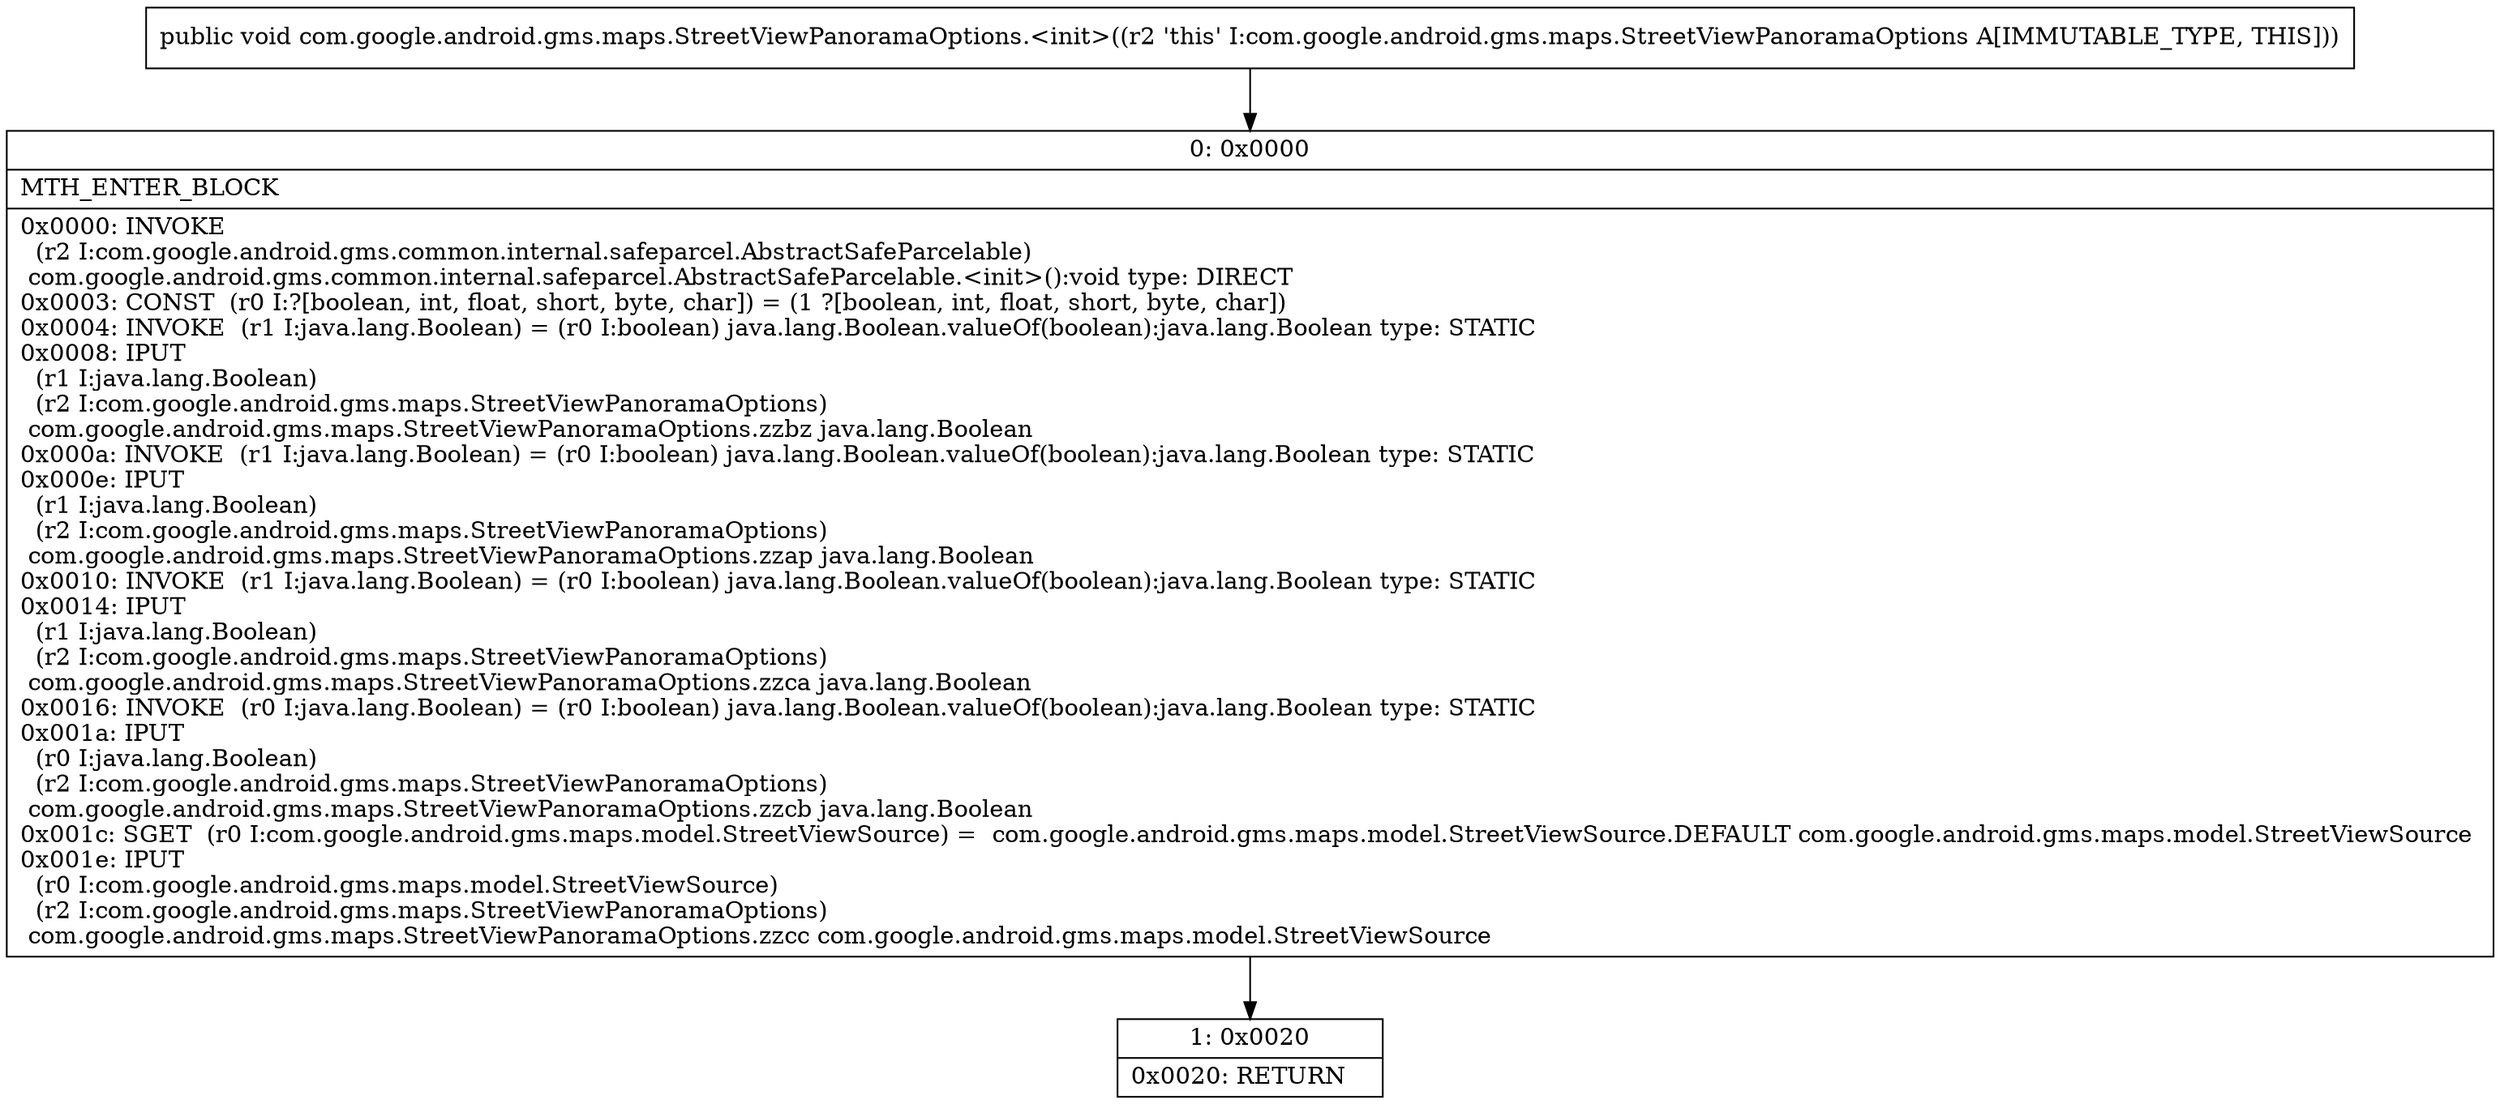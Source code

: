 digraph "CFG forcom.google.android.gms.maps.StreetViewPanoramaOptions.\<init\>()V" {
Node_0 [shape=record,label="{0\:\ 0x0000|MTH_ENTER_BLOCK\l|0x0000: INVOKE  \l  (r2 I:com.google.android.gms.common.internal.safeparcel.AbstractSafeParcelable)\l com.google.android.gms.common.internal.safeparcel.AbstractSafeParcelable.\<init\>():void type: DIRECT \l0x0003: CONST  (r0 I:?[boolean, int, float, short, byte, char]) = (1 ?[boolean, int, float, short, byte, char]) \l0x0004: INVOKE  (r1 I:java.lang.Boolean) = (r0 I:boolean) java.lang.Boolean.valueOf(boolean):java.lang.Boolean type: STATIC \l0x0008: IPUT  \l  (r1 I:java.lang.Boolean)\l  (r2 I:com.google.android.gms.maps.StreetViewPanoramaOptions)\l com.google.android.gms.maps.StreetViewPanoramaOptions.zzbz java.lang.Boolean \l0x000a: INVOKE  (r1 I:java.lang.Boolean) = (r0 I:boolean) java.lang.Boolean.valueOf(boolean):java.lang.Boolean type: STATIC \l0x000e: IPUT  \l  (r1 I:java.lang.Boolean)\l  (r2 I:com.google.android.gms.maps.StreetViewPanoramaOptions)\l com.google.android.gms.maps.StreetViewPanoramaOptions.zzap java.lang.Boolean \l0x0010: INVOKE  (r1 I:java.lang.Boolean) = (r0 I:boolean) java.lang.Boolean.valueOf(boolean):java.lang.Boolean type: STATIC \l0x0014: IPUT  \l  (r1 I:java.lang.Boolean)\l  (r2 I:com.google.android.gms.maps.StreetViewPanoramaOptions)\l com.google.android.gms.maps.StreetViewPanoramaOptions.zzca java.lang.Boolean \l0x0016: INVOKE  (r0 I:java.lang.Boolean) = (r0 I:boolean) java.lang.Boolean.valueOf(boolean):java.lang.Boolean type: STATIC \l0x001a: IPUT  \l  (r0 I:java.lang.Boolean)\l  (r2 I:com.google.android.gms.maps.StreetViewPanoramaOptions)\l com.google.android.gms.maps.StreetViewPanoramaOptions.zzcb java.lang.Boolean \l0x001c: SGET  (r0 I:com.google.android.gms.maps.model.StreetViewSource) =  com.google.android.gms.maps.model.StreetViewSource.DEFAULT com.google.android.gms.maps.model.StreetViewSource \l0x001e: IPUT  \l  (r0 I:com.google.android.gms.maps.model.StreetViewSource)\l  (r2 I:com.google.android.gms.maps.StreetViewPanoramaOptions)\l com.google.android.gms.maps.StreetViewPanoramaOptions.zzcc com.google.android.gms.maps.model.StreetViewSource \l}"];
Node_1 [shape=record,label="{1\:\ 0x0020|0x0020: RETURN   \l}"];
MethodNode[shape=record,label="{public void com.google.android.gms.maps.StreetViewPanoramaOptions.\<init\>((r2 'this' I:com.google.android.gms.maps.StreetViewPanoramaOptions A[IMMUTABLE_TYPE, THIS])) }"];
MethodNode -> Node_0;
Node_0 -> Node_1;
}

